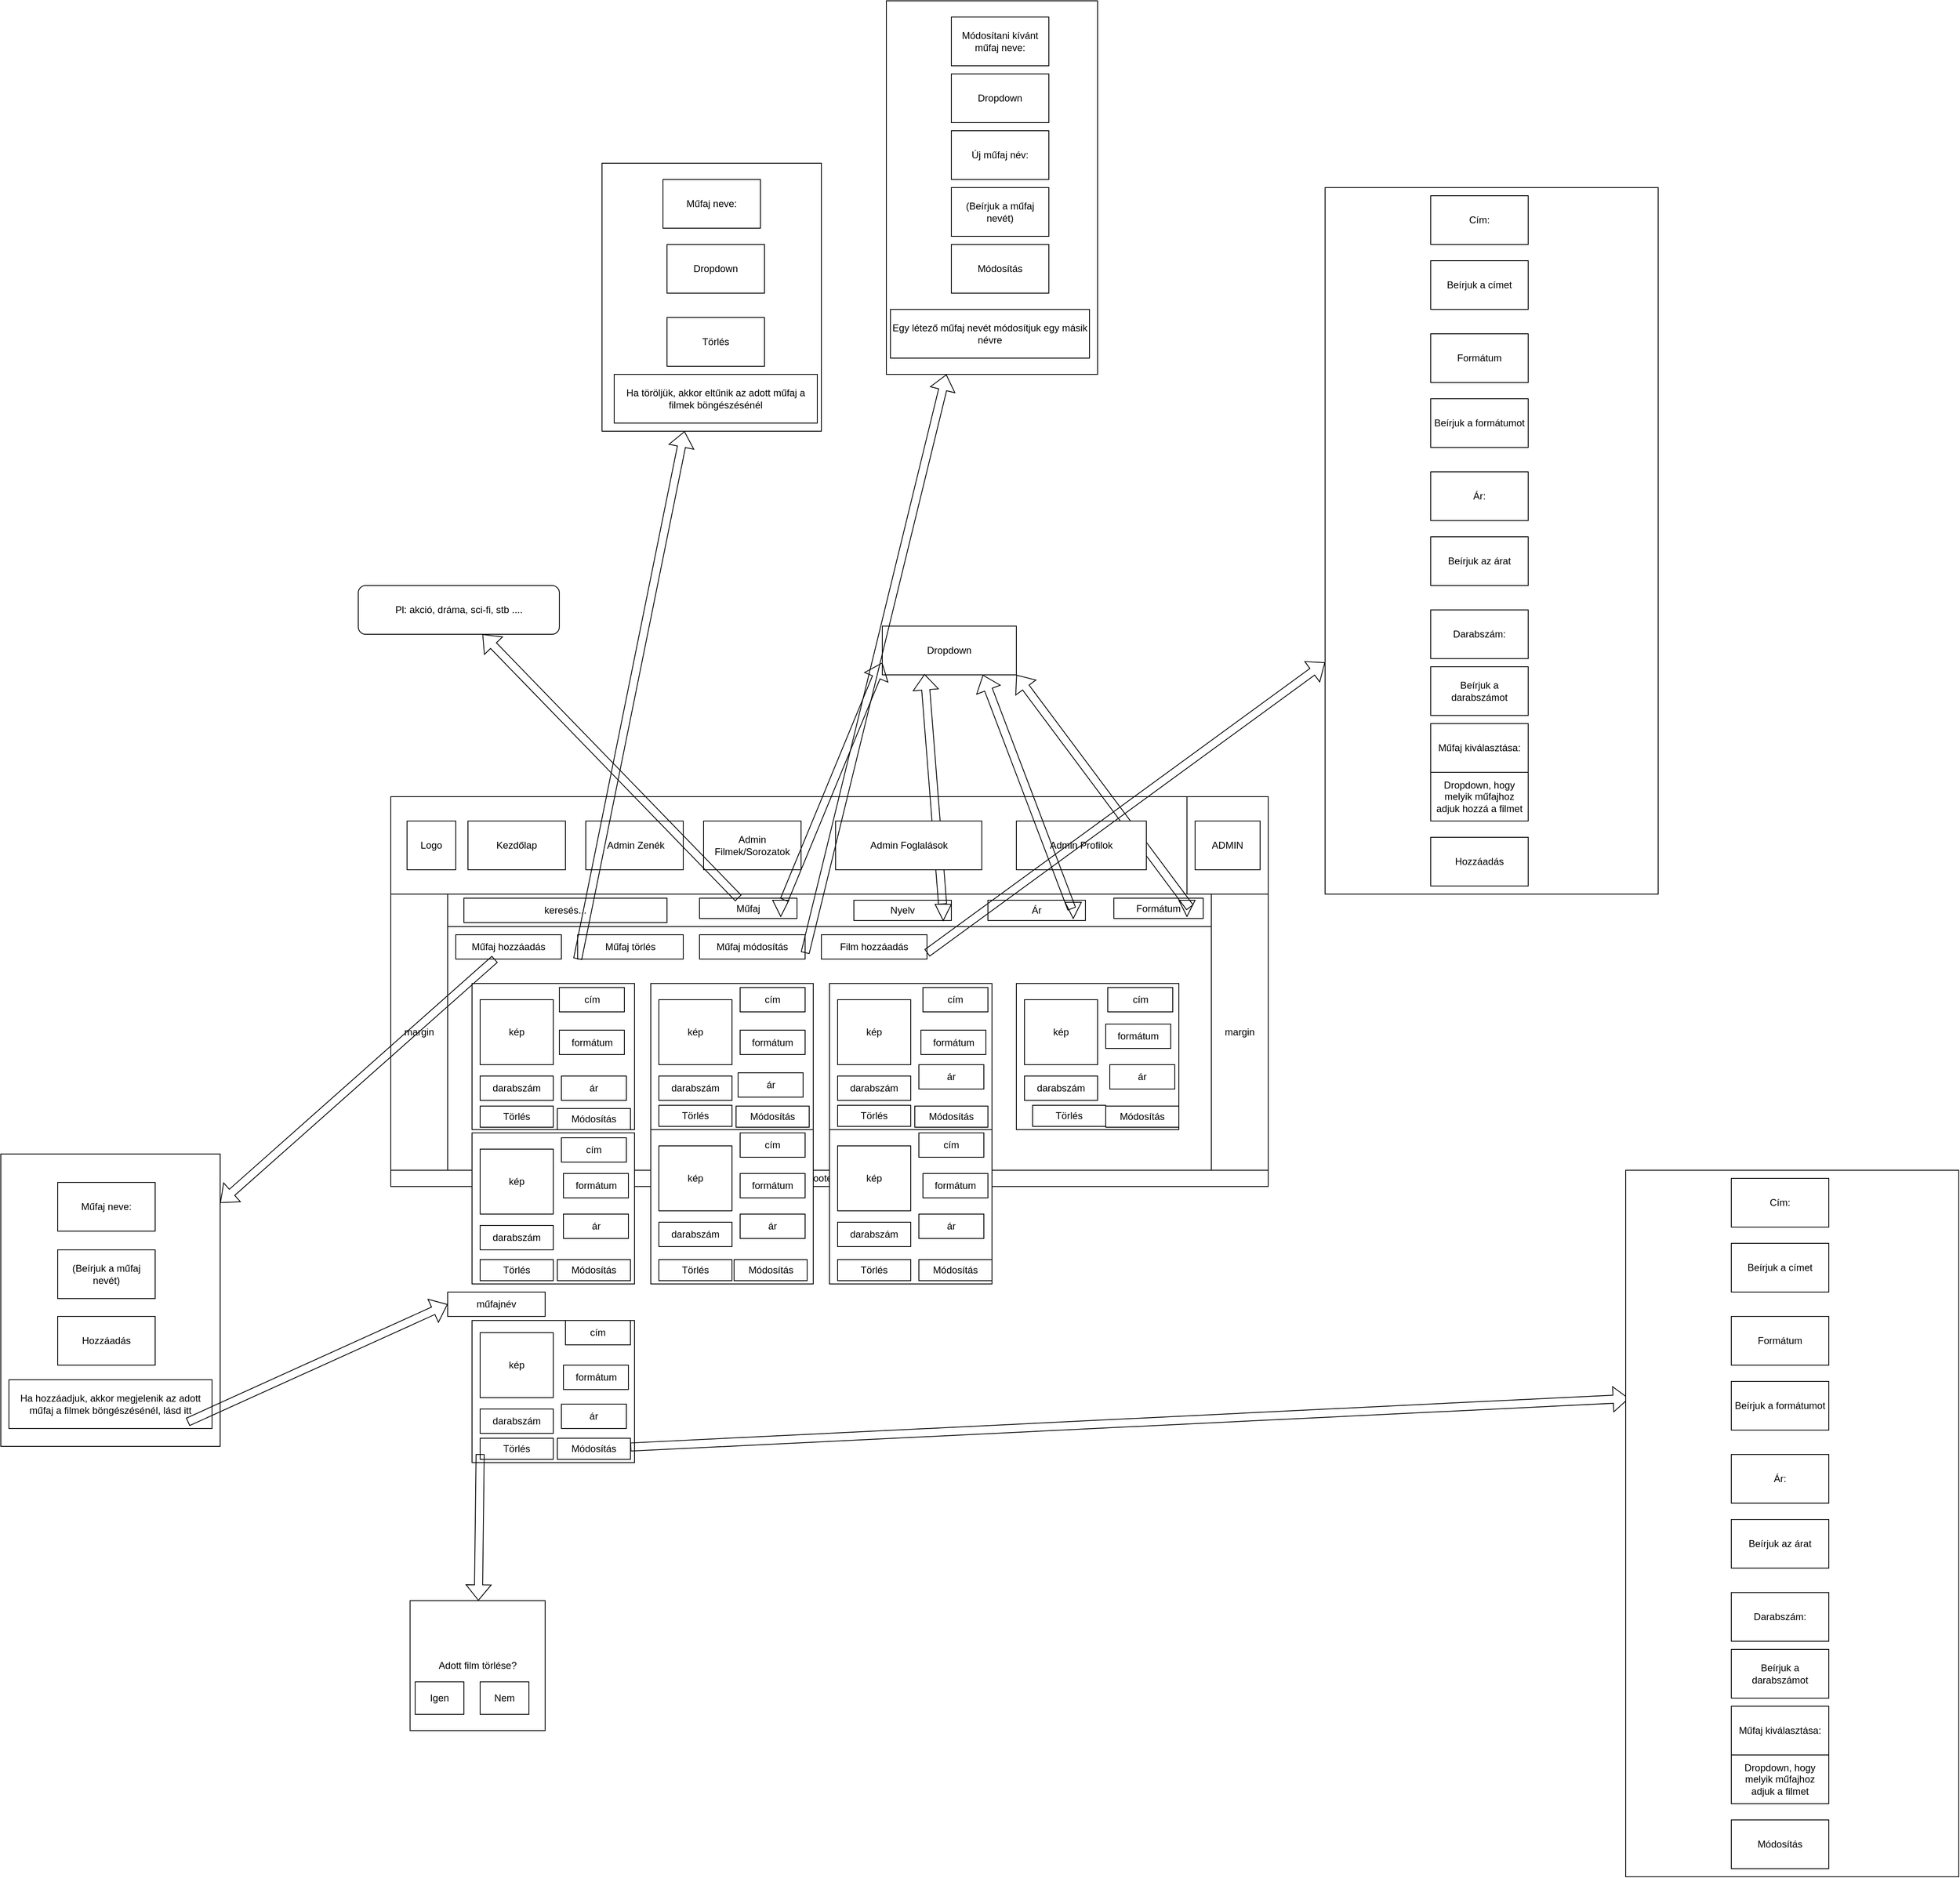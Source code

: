 <mxfile version="26.2.14">
  <diagram name="1 oldal" id="ohfmbEw8cCkdrReCNdVJ">
    <mxGraphModel dx="8784" dy="4924" grid="1" gridSize="10" guides="1" tooltips="1" connect="1" arrows="1" fold="1" page="1" pageScale="1" pageWidth="827" pageHeight="1169" math="0" shadow="0">
      <root>
        <mxCell id="0" />
        <mxCell id="1" parent="0" />
        <mxCell id="ecLFSbvW6iDAmhPW75aN-1" value="Dropdown" style="rounded=0;whiteSpace=wrap;html=1;" vertex="1" parent="1">
          <mxGeometry x="-395" y="380" width="165" height="60" as="geometry" />
        </mxCell>
        <mxCell id="ecLFSbvW6iDAmhPW75aN-2" value="" style="rounded=0;whiteSpace=wrap;html=1;" vertex="1" parent="1">
          <mxGeometry x="-1000" y="590" width="1080" height="480" as="geometry" />
        </mxCell>
        <mxCell id="ecLFSbvW6iDAmhPW75aN-3" value="" style="rounded=0;whiteSpace=wrap;html=1;" vertex="1" parent="1">
          <mxGeometry x="-1000" y="590" width="1080" height="120" as="geometry" />
        </mxCell>
        <mxCell id="ecLFSbvW6iDAmhPW75aN-4" style="edgeStyle=orthogonalEdgeStyle;rounded=0;orthogonalLoop=1;jettySize=auto;html=1;exitX=0.5;exitY=0;exitDx=0;exitDy=0;" edge="1" parent="1" source="ecLFSbvW6iDAmhPW75aN-5">
          <mxGeometry relative="1" as="geometry">
            <mxPoint x="-460" y="1050.0" as="targetPoint" />
          </mxGeometry>
        </mxCell>
        <mxCell id="ecLFSbvW6iDAmhPW75aN-5" value="" style="rounded=0;whiteSpace=wrap;html=1;" vertex="1" parent="1">
          <mxGeometry x="-1000" y="1050.0" width="1080" height="20" as="geometry" />
        </mxCell>
        <mxCell id="ecLFSbvW6iDAmhPW75aN-6" value="" style="rounded=0;whiteSpace=wrap;html=1;" vertex="1" parent="1">
          <mxGeometry x="-20" y="590" width="100" height="120" as="geometry" />
        </mxCell>
        <mxCell id="ecLFSbvW6iDAmhPW75aN-7" value="" style="rounded=0;whiteSpace=wrap;html=1;" vertex="1" parent="1">
          <mxGeometry x="-860" y="620" width="120" height="60" as="geometry" />
        </mxCell>
        <mxCell id="ecLFSbvW6iDAmhPW75aN-8" value="" style="rounded=0;whiteSpace=wrap;html=1;" vertex="1" parent="1">
          <mxGeometry x="-190" y="620" width="120" height="60" as="geometry" />
        </mxCell>
        <mxCell id="ecLFSbvW6iDAmhPW75aN-9" value="" style="rounded=0;whiteSpace=wrap;html=1;" vertex="1" parent="1">
          <mxGeometry x="-680" y="620" width="120" height="60" as="geometry" />
        </mxCell>
        <mxCell id="ecLFSbvW6iDAmhPW75aN-10" value="" style="rounded=0;whiteSpace=wrap;html=1;" vertex="1" parent="1">
          <mxGeometry x="-350" y="620" width="120" height="60" as="geometry" />
        </mxCell>
        <mxCell id="ecLFSbvW6iDAmhPW75aN-11" value="" style="rounded=0;whiteSpace=wrap;html=1;" vertex="1" parent="1">
          <mxGeometry x="-510" y="620" width="120" height="60" as="geometry" />
        </mxCell>
        <mxCell id="ecLFSbvW6iDAmhPW75aN-12" value="" style="rounded=0;whiteSpace=wrap;html=1;" vertex="1" parent="1">
          <mxGeometry y="620" width="60" height="60" as="geometry" />
        </mxCell>
        <mxCell id="ecLFSbvW6iDAmhPW75aN-13" value="" style="rounded=0;whiteSpace=wrap;html=1;" vertex="1" parent="1">
          <mxGeometry x="-930" y="710" width="940" height="340" as="geometry" />
        </mxCell>
        <mxCell id="ecLFSbvW6iDAmhPW75aN-14" value="Kezdőlap" style="text;html=1;align=center;verticalAlign=middle;whiteSpace=wrap;rounded=0;" vertex="1" parent="1">
          <mxGeometry x="-860" y="620" width="120" height="60" as="geometry" />
        </mxCell>
        <mxCell id="ecLFSbvW6iDAmhPW75aN-15" value="" style="rounded=0;whiteSpace=wrap;html=1;" vertex="1" parent="1">
          <mxGeometry x="-980" y="620" width="60" height="60" as="geometry" />
        </mxCell>
        <mxCell id="ecLFSbvW6iDAmhPW75aN-16" value="&lt;div&gt;Logo&lt;/div&gt;" style="text;html=1;align=center;verticalAlign=middle;whiteSpace=wrap;rounded=0;" vertex="1" parent="1">
          <mxGeometry x="-980" y="620" width="60" height="60" as="geometry" />
        </mxCell>
        <mxCell id="ecLFSbvW6iDAmhPW75aN-17" value="Étel &amp;amp; Ital" style="text;html=1;align=center;verticalAlign=middle;whiteSpace=wrap;rounded=0;" vertex="1" parent="1">
          <mxGeometry x="-680" y="620" width="120" height="60" as="geometry" />
        </mxCell>
        <mxCell id="ecLFSbvW6iDAmhPW75aN-18" value="Társasok" style="text;html=1;align=center;verticalAlign=middle;whiteSpace=wrap;rounded=0;" vertex="1" parent="1">
          <mxGeometry x="-510" y="620" width="120" height="60" as="geometry" />
        </mxCell>
        <mxCell id="ecLFSbvW6iDAmhPW75aN-19" value="Foglalás" style="text;html=1;align=center;verticalAlign=middle;whiteSpace=wrap;rounded=0;" vertex="1" parent="1">
          <mxGeometry x="-350" y="620" width="120" height="60" as="geometry" />
        </mxCell>
        <mxCell id="ecLFSbvW6iDAmhPW75aN-20" value="Kapcsolat" style="text;html=1;align=center;verticalAlign=middle;whiteSpace=wrap;rounded=0;" vertex="1" parent="1">
          <mxGeometry x="-190" y="620" width="120" height="60" as="geometry" />
        </mxCell>
        <mxCell id="ecLFSbvW6iDAmhPW75aN-21" value="Profilom" style="text;html=1;align=center;verticalAlign=middle;whiteSpace=wrap;rounded=0;" vertex="1" parent="1">
          <mxGeometry y="620" width="60" height="60" as="geometry" />
        </mxCell>
        <mxCell id="ecLFSbvW6iDAmhPW75aN-22" value="Footer (C)" style="text;html=1;align=center;verticalAlign=middle;whiteSpace=wrap;rounded=0;" vertex="1" parent="1">
          <mxGeometry x="-1000" y="1050.0" width="1080" height="20" as="geometry" />
        </mxCell>
        <mxCell id="ecLFSbvW6iDAmhPW75aN-23" value="margin" style="text;html=1;align=center;verticalAlign=middle;whiteSpace=wrap;rounded=0;" vertex="1" parent="1">
          <mxGeometry x="-1000" y="710" width="70" height="340" as="geometry" />
        </mxCell>
        <mxCell id="ecLFSbvW6iDAmhPW75aN-24" value="margin" style="text;html=1;align=center;verticalAlign=middle;whiteSpace=wrap;rounded=0;" vertex="1" parent="1">
          <mxGeometry x="10" y="710" width="70" height="340" as="geometry" />
        </mxCell>
        <mxCell id="ecLFSbvW6iDAmhPW75aN-25" value="" style="rounded=0;whiteSpace=wrap;html=1;" vertex="1" parent="1">
          <mxGeometry x="-730" y="710" width="530" height="340" as="geometry" />
        </mxCell>
        <mxCell id="ecLFSbvW6iDAmhPW75aN-26" value="Módosítások mentése" style="rounded=0;whiteSpace=wrap;html=1;" vertex="1" parent="1">
          <mxGeometry x="-525" y="964.0" width="120" height="40" as="geometry" />
        </mxCell>
        <mxCell id="ecLFSbvW6iDAmhPW75aN-27" value="Nyelv" style="rounded=0;whiteSpace=wrap;html=1;" vertex="1" parent="1">
          <mxGeometry x="-630" y="820.0" width="120" height="40" as="geometry" />
        </mxCell>
        <mxCell id="ecLFSbvW6iDAmhPW75aN-28" value="Beállítások" style="rounded=0;whiteSpace=wrap;html=1;" vertex="1" parent="1">
          <mxGeometry x="-660" y="740" width="400" height="40" as="geometry" />
        </mxCell>
        <mxCell id="ecLFSbvW6iDAmhPW75aN-29" value="X" style="rounded=0;whiteSpace=wrap;html=1;" vertex="1" parent="1">
          <mxGeometry x="-240" y="720" width="30" height="30" as="geometry" />
        </mxCell>
        <mxCell id="ecLFSbvW6iDAmhPW75aN-30" value="Sötét Mód" style="rounded=0;whiteSpace=wrap;html=1;" vertex="1" parent="1">
          <mxGeometry x="-420" y="820.0" width="120" height="40" as="geometry" />
        </mxCell>
        <mxCell id="ecLFSbvW6iDAmhPW75aN-31" style="edgeStyle=orthogonalEdgeStyle;rounded=0;orthogonalLoop=1;jettySize=auto;html=1;exitX=0.5;exitY=1;exitDx=0;exitDy=0;" edge="1" parent="1" source="ecLFSbvW6iDAmhPW75aN-27" target="ecLFSbvW6iDAmhPW75aN-27">
          <mxGeometry relative="1" as="geometry" />
        </mxCell>
        <mxCell id="ecLFSbvW6iDAmhPW75aN-32" value="" style="rounded=0;whiteSpace=wrap;html=1;" vertex="1" parent="1">
          <mxGeometry x="-1000" y="590" width="1080" height="480" as="geometry" />
        </mxCell>
        <mxCell id="ecLFSbvW6iDAmhPW75aN-33" value="" style="rounded=0;whiteSpace=wrap;html=1;" vertex="1" parent="1">
          <mxGeometry x="-1000" y="590" width="1080" height="120" as="geometry" />
        </mxCell>
        <mxCell id="ecLFSbvW6iDAmhPW75aN-34" style="edgeStyle=orthogonalEdgeStyle;rounded=0;orthogonalLoop=1;jettySize=auto;html=1;exitX=0.5;exitY=0;exitDx=0;exitDy=0;" edge="1" parent="1" source="ecLFSbvW6iDAmhPW75aN-35">
          <mxGeometry relative="1" as="geometry">
            <mxPoint x="-460" y="1050.0" as="targetPoint" />
          </mxGeometry>
        </mxCell>
        <mxCell id="ecLFSbvW6iDAmhPW75aN-35" value="" style="rounded=0;whiteSpace=wrap;html=1;" vertex="1" parent="1">
          <mxGeometry x="-1000" y="1050.0" width="1080" height="20" as="geometry" />
        </mxCell>
        <mxCell id="ecLFSbvW6iDAmhPW75aN-36" value="" style="rounded=0;whiteSpace=wrap;html=1;" vertex="1" parent="1">
          <mxGeometry x="-20" y="590" width="100" height="120" as="geometry" />
        </mxCell>
        <mxCell id="ecLFSbvW6iDAmhPW75aN-37" value="" style="rounded=0;whiteSpace=wrap;html=1;" vertex="1" parent="1">
          <mxGeometry x="-930" y="710" width="940" height="340" as="geometry" />
        </mxCell>
        <mxCell id="ecLFSbvW6iDAmhPW75aN-38" value="" style="rounded=0;whiteSpace=wrap;html=1;" vertex="1" parent="1">
          <mxGeometry x="-980" y="620" width="60" height="60" as="geometry" />
        </mxCell>
        <mxCell id="ecLFSbvW6iDAmhPW75aN-39" value="&lt;div&gt;Logo&lt;/div&gt;" style="text;html=1;align=center;verticalAlign=middle;whiteSpace=wrap;rounded=0;" vertex="1" parent="1">
          <mxGeometry x="-980" y="620" width="60" height="60" as="geometry" />
        </mxCell>
        <mxCell id="ecLFSbvW6iDAmhPW75aN-40" value="Footer (C)" style="text;html=1;align=center;verticalAlign=middle;whiteSpace=wrap;rounded=0;" vertex="1" parent="1">
          <mxGeometry x="-1000" y="1050.0" width="1080" height="20" as="geometry" />
        </mxCell>
        <mxCell id="ecLFSbvW6iDAmhPW75aN-41" value="margin" style="text;html=1;align=center;verticalAlign=middle;whiteSpace=wrap;rounded=0;" vertex="1" parent="1">
          <mxGeometry x="-1000" y="710" width="70" height="340" as="geometry" />
        </mxCell>
        <mxCell id="ecLFSbvW6iDAmhPW75aN-42" value="margin" style="text;html=1;align=center;verticalAlign=middle;whiteSpace=wrap;rounded=0;" vertex="1" parent="1">
          <mxGeometry x="10" y="710" width="70" height="340" as="geometry" />
        </mxCell>
        <mxCell id="ecLFSbvW6iDAmhPW75aN-43" value="" style="rounded=0;whiteSpace=wrap;html=1;" vertex="1" parent="1">
          <mxGeometry x="-930" y="710" width="940" height="40" as="geometry" />
        </mxCell>
        <mxCell id="ecLFSbvW6iDAmhPW75aN-44" value="keresés..." style="rounded=0;whiteSpace=wrap;html=1;" vertex="1" parent="1">
          <mxGeometry x="-910" y="715" width="250" height="30" as="geometry" />
        </mxCell>
        <mxCell id="ecLFSbvW6iDAmhPW75aN-46" value="" style="rounded=0;whiteSpace=wrap;html=1;" vertex="1" parent="1">
          <mxGeometry x="-900" y="820" width="200" height="180" as="geometry" />
        </mxCell>
        <mxCell id="ecLFSbvW6iDAmhPW75aN-47" value="kép" style="rounded=0;whiteSpace=wrap;html=1;" vertex="1" parent="1">
          <mxGeometry x="-890" y="840.0" width="90" height="80" as="geometry" />
        </mxCell>
        <mxCell id="ecLFSbvW6iDAmhPW75aN-48" value="cím" style="rounded=0;whiteSpace=wrap;html=1;" vertex="1" parent="1">
          <mxGeometry x="-792.5" y="825.0" width="80" height="30" as="geometry" />
        </mxCell>
        <mxCell id="ecLFSbvW6iDAmhPW75aN-49" value="ár" style="rounded=0;whiteSpace=wrap;html=1;" vertex="1" parent="1">
          <mxGeometry x="-790" y="934.0" width="80" height="30" as="geometry" />
        </mxCell>
        <mxCell id="ecLFSbvW6iDAmhPW75aN-50" value="" style="rounded=0;whiteSpace=wrap;html=1;" vertex="1" parent="1">
          <mxGeometry x="-680" y="820" width="200" height="180" as="geometry" />
        </mxCell>
        <mxCell id="ecLFSbvW6iDAmhPW75aN-51" value="kép" style="rounded=0;whiteSpace=wrap;html=1;" vertex="1" parent="1">
          <mxGeometry x="-670" y="840.0" width="90" height="80" as="geometry" />
        </mxCell>
        <mxCell id="ecLFSbvW6iDAmhPW75aN-52" value="ár" style="rounded=0;whiteSpace=wrap;html=1;" vertex="1" parent="1">
          <mxGeometry x="-572.5" y="930.0" width="80" height="30" as="geometry" />
        </mxCell>
        <mxCell id="ecLFSbvW6iDAmhPW75aN-53" value="" style="rounded=0;whiteSpace=wrap;html=1;" vertex="1" parent="1">
          <mxGeometry x="-460" y="820" width="200" height="180" as="geometry" />
        </mxCell>
        <mxCell id="ecLFSbvW6iDAmhPW75aN-54" value="kép" style="rounded=0;whiteSpace=wrap;html=1;" vertex="1" parent="1">
          <mxGeometry x="-450" y="840.0" width="90" height="80" as="geometry" />
        </mxCell>
        <mxCell id="ecLFSbvW6iDAmhPW75aN-55" value="ár" style="rounded=0;whiteSpace=wrap;html=1;" vertex="1" parent="1">
          <mxGeometry x="-350" y="920.0" width="80" height="30" as="geometry" />
        </mxCell>
        <mxCell id="ecLFSbvW6iDAmhPW75aN-56" value="" style="rounded=0;whiteSpace=wrap;html=1;" vertex="1" parent="1">
          <mxGeometry x="-230" y="820" width="200" height="180" as="geometry" />
        </mxCell>
        <mxCell id="ecLFSbvW6iDAmhPW75aN-57" value="kép" style="rounded=0;whiteSpace=wrap;html=1;" vertex="1" parent="1">
          <mxGeometry x="-220" y="840.0" width="90" height="80" as="geometry" />
        </mxCell>
        <mxCell id="ecLFSbvW6iDAmhPW75aN-58" value="ár" style="rounded=0;whiteSpace=wrap;html=1;" vertex="1" parent="1">
          <mxGeometry x="-115" y="920.0" width="80" height="30" as="geometry" />
        </mxCell>
        <mxCell id="ecLFSbvW6iDAmhPW75aN-59" value="" style="rounded=0;whiteSpace=wrap;html=1;" vertex="1" parent="1">
          <mxGeometry x="-900" y="1004" width="200" height="186" as="geometry" />
        </mxCell>
        <mxCell id="ecLFSbvW6iDAmhPW75aN-60" value="kép" style="rounded=0;whiteSpace=wrap;html=1;" vertex="1" parent="1">
          <mxGeometry x="-890" y="1024.0" width="90" height="80" as="geometry" />
        </mxCell>
        <mxCell id="ecLFSbvW6iDAmhPW75aN-61" value="ár" style="rounded=0;whiteSpace=wrap;html=1;" vertex="1" parent="1">
          <mxGeometry x="-787.5" y="1104.0" width="80" height="30" as="geometry" />
        </mxCell>
        <mxCell id="ecLFSbvW6iDAmhPW75aN-62" value="" style="rounded=0;whiteSpace=wrap;html=1;" vertex="1" parent="1">
          <mxGeometry x="-460" y="1000" width="200" height="190" as="geometry" />
        </mxCell>
        <mxCell id="ecLFSbvW6iDAmhPW75aN-63" value="kép" style="rounded=0;whiteSpace=wrap;html=1;" vertex="1" parent="1">
          <mxGeometry x="-450" y="1020.0" width="90" height="80" as="geometry" />
        </mxCell>
        <mxCell id="ecLFSbvW6iDAmhPW75aN-64" value="ár" style="rounded=0;whiteSpace=wrap;html=1;" vertex="1" parent="1">
          <mxGeometry x="-350" y="1104.0" width="80" height="30" as="geometry" />
        </mxCell>
        <mxCell id="ecLFSbvW6iDAmhPW75aN-65" value="" style="rounded=0;whiteSpace=wrap;html=1;" vertex="1" parent="1">
          <mxGeometry x="-680" y="1000" width="200" height="190" as="geometry" />
        </mxCell>
        <mxCell id="ecLFSbvW6iDAmhPW75aN-66" value="kép" style="rounded=0;whiteSpace=wrap;html=1;" vertex="1" parent="1">
          <mxGeometry x="-670" y="1020.0" width="90" height="80" as="geometry" />
        </mxCell>
        <mxCell id="ecLFSbvW6iDAmhPW75aN-67" value="ár" style="rounded=0;whiteSpace=wrap;html=1;" vertex="1" parent="1">
          <mxGeometry x="-570" y="1104.0" width="80" height="30" as="geometry" />
        </mxCell>
        <mxCell id="ecLFSbvW6iDAmhPW75aN-68" value="műfajnév" style="rounded=0;whiteSpace=wrap;html=1;" vertex="1" parent="1">
          <mxGeometry x="-930" y="1200.0" width="120" height="30" as="geometry" />
        </mxCell>
        <mxCell id="ecLFSbvW6iDAmhPW75aN-69" value="" style="rounded=0;whiteSpace=wrap;html=1;" vertex="1" parent="1">
          <mxGeometry x="-900" y="1235" width="200" height="175" as="geometry" />
        </mxCell>
        <mxCell id="ecLFSbvW6iDAmhPW75aN-70" value="kép" style="rounded=0;whiteSpace=wrap;html=1;" vertex="1" parent="1">
          <mxGeometry x="-890" y="1250.0" width="90" height="80" as="geometry" />
        </mxCell>
        <mxCell id="ecLFSbvW6iDAmhPW75aN-71" value="ár" style="rounded=0;whiteSpace=wrap;html=1;" vertex="1" parent="1">
          <mxGeometry x="-790" y="1338" width="80" height="30" as="geometry" />
        </mxCell>
        <mxCell id="ecLFSbvW6iDAmhPW75aN-74" value="Kezdőlap" style="rounded=0;whiteSpace=wrap;html=1;" vertex="1" parent="1">
          <mxGeometry x="-905" y="620" width="120" height="60" as="geometry" />
        </mxCell>
        <mxCell id="ecLFSbvW6iDAmhPW75aN-75" value="&amp;nbsp;Admin Zenék" style="rounded=0;whiteSpace=wrap;html=1;" vertex="1" parent="1">
          <mxGeometry x="-760" y="620" width="120" height="60" as="geometry" />
        </mxCell>
        <mxCell id="ecLFSbvW6iDAmhPW75aN-76" value="Admin Filmek/Sorozatok" style="rounded=0;whiteSpace=wrap;html=1;" vertex="1" parent="1">
          <mxGeometry x="-615" y="620" width="120" height="60" as="geometry" />
        </mxCell>
        <mxCell id="ecLFSbvW6iDAmhPW75aN-80" value="cím" style="rounded=0;whiteSpace=wrap;html=1;" vertex="1" parent="1">
          <mxGeometry x="-570" y="825.0" width="80" height="30" as="geometry" />
        </mxCell>
        <mxCell id="ecLFSbvW6iDAmhPW75aN-81" value="cím" style="rounded=0;whiteSpace=wrap;html=1;" vertex="1" parent="1">
          <mxGeometry x="-345" y="825.0" width="80" height="30" as="geometry" />
        </mxCell>
        <mxCell id="ecLFSbvW6iDAmhPW75aN-82" value="cím" style="rounded=0;whiteSpace=wrap;html=1;" vertex="1" parent="1">
          <mxGeometry x="-117.5" y="825.0" width="80" height="30" as="geometry" />
        </mxCell>
        <mxCell id="ecLFSbvW6iDAmhPW75aN-83" value="cím" style="rounded=0;whiteSpace=wrap;html=1;" vertex="1" parent="1">
          <mxGeometry x="-790" y="1010.0" width="80" height="30" as="geometry" />
        </mxCell>
        <mxCell id="ecLFSbvW6iDAmhPW75aN-84" value="cím" style="rounded=0;whiteSpace=wrap;html=1;" vertex="1" parent="1">
          <mxGeometry x="-570" y="1004.0" width="80" height="30" as="geometry" />
        </mxCell>
        <mxCell id="ecLFSbvW6iDAmhPW75aN-85" value="cím" style="rounded=0;whiteSpace=wrap;html=1;" vertex="1" parent="1">
          <mxGeometry x="-350" y="1004.0" width="80" height="30" as="geometry" />
        </mxCell>
        <mxCell id="ecLFSbvW6iDAmhPW75aN-86" value="cím" style="rounded=0;whiteSpace=wrap;html=1;" vertex="1" parent="1">
          <mxGeometry x="-785" y="1235.0" width="80" height="30" as="geometry" />
        </mxCell>
        <mxCell id="ecLFSbvW6iDAmhPW75aN-96" value="Nyelv" style="rounded=0;whiteSpace=wrap;html=1;" vertex="1" parent="1">
          <mxGeometry x="-430" y="717.5" width="120" height="25" as="geometry" />
        </mxCell>
        <mxCell id="ecLFSbvW6iDAmhPW75aN-97" value="Műfaj" style="rounded=0;whiteSpace=wrap;html=1;" vertex="1" parent="1">
          <mxGeometry x="-620" y="715" width="120" height="25" as="geometry" />
        </mxCell>
        <mxCell id="ecLFSbvW6iDAmhPW75aN-98" value="Formátum" style="rounded=0;whiteSpace=wrap;html=1;" vertex="1" parent="1">
          <mxGeometry x="-110" y="715" width="110" height="25" as="geometry" />
        </mxCell>
        <mxCell id="ecLFSbvW6iDAmhPW75aN-99" value="Ár" style="rounded=0;whiteSpace=wrap;html=1;" vertex="1" parent="1">
          <mxGeometry x="-265" y="717.5" width="120" height="25" as="geometry" />
        </mxCell>
        <mxCell id="ecLFSbvW6iDAmhPW75aN-100" value="darabszám" style="rounded=0;whiteSpace=wrap;html=1;" vertex="1" parent="1">
          <mxGeometry x="-890" y="934" width="90" height="30" as="geometry" />
        </mxCell>
        <mxCell id="ecLFSbvW6iDAmhPW75aN-101" value="darabszám" style="rounded=0;whiteSpace=wrap;html=1;" vertex="1" parent="1">
          <mxGeometry x="-670" y="934" width="90" height="30" as="geometry" />
        </mxCell>
        <mxCell id="ecLFSbvW6iDAmhPW75aN-102" value="darabszám" style="rounded=0;whiteSpace=wrap;html=1;" vertex="1" parent="1">
          <mxGeometry x="-450" y="934" width="90" height="30" as="geometry" />
        </mxCell>
        <mxCell id="ecLFSbvW6iDAmhPW75aN-103" value="darabszám" style="rounded=0;whiteSpace=wrap;html=1;" vertex="1" parent="1">
          <mxGeometry x="-220" y="934" width="90" height="30" as="geometry" />
        </mxCell>
        <mxCell id="ecLFSbvW6iDAmhPW75aN-104" value="darabszám" style="rounded=0;whiteSpace=wrap;html=1;" vertex="1" parent="1">
          <mxGeometry x="-890" y="1118" width="90" height="30" as="geometry" />
        </mxCell>
        <mxCell id="ecLFSbvW6iDAmhPW75aN-105" value="darabszám" style="rounded=0;whiteSpace=wrap;html=1;" vertex="1" parent="1">
          <mxGeometry x="-670" y="1114" width="90" height="30" as="geometry" />
        </mxCell>
        <mxCell id="ecLFSbvW6iDAmhPW75aN-106" value="darabszám" style="rounded=0;whiteSpace=wrap;html=1;" vertex="1" parent="1">
          <mxGeometry x="-450" y="1114" width="90" height="30" as="geometry" />
        </mxCell>
        <mxCell id="ecLFSbvW6iDAmhPW75aN-107" value="darabszám" style="rounded=0;whiteSpace=wrap;html=1;" vertex="1" parent="1">
          <mxGeometry x="-890" y="1344" width="90" height="30" as="geometry" />
        </mxCell>
        <mxCell id="ecLFSbvW6iDAmhPW75aN-108" value="formátum" style="rounded=0;whiteSpace=wrap;html=1;" vertex="1" parent="1">
          <mxGeometry x="-792.5" y="877.5" width="80" height="30" as="geometry" />
        </mxCell>
        <mxCell id="ecLFSbvW6iDAmhPW75aN-109" value="formátum" style="rounded=0;whiteSpace=wrap;html=1;" vertex="1" parent="1">
          <mxGeometry x="-570" y="877.5" width="80" height="30" as="geometry" />
        </mxCell>
        <mxCell id="ecLFSbvW6iDAmhPW75aN-110" value="formátum" style="rounded=0;whiteSpace=wrap;html=1;" vertex="1" parent="1">
          <mxGeometry x="-347.5" y="877.5" width="80" height="30" as="geometry" />
        </mxCell>
        <mxCell id="ecLFSbvW6iDAmhPW75aN-111" value="formátum" style="rounded=0;whiteSpace=wrap;html=1;" vertex="1" parent="1">
          <mxGeometry x="-120" y="870" width="80" height="30" as="geometry" />
        </mxCell>
        <mxCell id="ecLFSbvW6iDAmhPW75aN-112" value="formátum" style="rounded=0;whiteSpace=wrap;html=1;" vertex="1" parent="1">
          <mxGeometry x="-787.5" y="1054" width="80" height="30" as="geometry" />
        </mxCell>
        <mxCell id="ecLFSbvW6iDAmhPW75aN-113" value="formátum" style="rounded=0;whiteSpace=wrap;html=1;" vertex="1" parent="1">
          <mxGeometry x="-570" y="1054" width="80" height="30" as="geometry" />
        </mxCell>
        <mxCell id="ecLFSbvW6iDAmhPW75aN-114" value="formátum" style="rounded=0;whiteSpace=wrap;html=1;" vertex="1" parent="1">
          <mxGeometry x="-345" y="1054" width="80" height="30" as="geometry" />
        </mxCell>
        <mxCell id="ecLFSbvW6iDAmhPW75aN-115" value="formátum" style="rounded=0;whiteSpace=wrap;html=1;" vertex="1" parent="1">
          <mxGeometry x="-787.5" y="1290" width="80" height="30" as="geometry" />
        </mxCell>
        <mxCell id="ecLFSbvW6iDAmhPW75aN-116" value="" style="html=1;shadow=0;dashed=0;align=center;verticalAlign=middle;shape=mxgraph.arrows2.arrow;dy=0.6;dx=40;direction=south;notch=0;" vertex="1" parent="1">
          <mxGeometry x="-330" y="722.5" width="20" height="20" as="geometry" />
        </mxCell>
        <mxCell id="ecLFSbvW6iDAmhPW75aN-117" value="" style="shape=flexArrow;endArrow=classic;html=1;rounded=0;entryX=0.315;entryY=0.983;entryDx=0;entryDy=0;entryPerimeter=0;" edge="1" parent="1" source="ecLFSbvW6iDAmhPW75aN-116" target="ecLFSbvW6iDAmhPW75aN-1">
          <mxGeometry width="50" height="50" relative="1" as="geometry">
            <mxPoint x="-1744.5" y="889" as="sourcePoint" />
            <mxPoint x="-910" y="490" as="targetPoint" />
          </mxGeometry>
        </mxCell>
        <mxCell id="ecLFSbvW6iDAmhPW75aN-118" value="" style="html=1;shadow=0;dashed=0;align=center;verticalAlign=middle;shape=mxgraph.arrows2.arrow;dy=0.6;dx=40;direction=south;notch=0;" vertex="1" parent="1">
          <mxGeometry x="-530" y="717.5" width="20" height="20" as="geometry" />
        </mxCell>
        <mxCell id="ecLFSbvW6iDAmhPW75aN-119" value="" style="html=1;shadow=0;dashed=0;align=center;verticalAlign=middle;shape=mxgraph.arrows2.arrow;dy=0.6;dx=40;direction=south;notch=0;" vertex="1" parent="1">
          <mxGeometry x="-170" y="720" width="20" height="20" as="geometry" />
        </mxCell>
        <mxCell id="ecLFSbvW6iDAmhPW75aN-120" value="" style="html=1;shadow=0;dashed=0;align=center;verticalAlign=middle;shape=mxgraph.arrows2.arrow;dy=0.6;dx=40;direction=south;notch=0;" vertex="1" parent="1">
          <mxGeometry x="-30" y="717.5" width="20" height="20" as="geometry" />
        </mxCell>
        <mxCell id="ecLFSbvW6iDAmhPW75aN-121" value="" style="shape=flexArrow;endArrow=classic;html=1;rounded=0;entryX=0;entryY=0.75;entryDx=0;entryDy=0;" edge="1" parent="1" source="ecLFSbvW6iDAmhPW75aN-118" target="ecLFSbvW6iDAmhPW75aN-1">
          <mxGeometry width="50" height="50" relative="1" as="geometry">
            <mxPoint x="-519" y="728" as="sourcePoint" />
            <mxPoint x="-362" y="452" as="targetPoint" />
          </mxGeometry>
        </mxCell>
        <mxCell id="ecLFSbvW6iDAmhPW75aN-123" value="" style="shape=flexArrow;endArrow=classic;html=1;rounded=0;entryX=1;entryY=1;entryDx=0;entryDy=0;exitX=0.453;exitY=0.311;exitDx=0;exitDy=0;exitPerimeter=0;" edge="1" parent="1" source="ecLFSbvW6iDAmhPW75aN-120" target="ecLFSbvW6iDAmhPW75aN-1">
          <mxGeometry width="50" height="50" relative="1" as="geometry">
            <mxPoint x="-489" y="758" as="sourcePoint" />
            <mxPoint x="-332" y="482" as="targetPoint" />
          </mxGeometry>
        </mxCell>
        <mxCell id="ecLFSbvW6iDAmhPW75aN-132" value="" style="shape=flexArrow;endArrow=classic;html=1;rounded=0;" edge="1" parent="1" source="ecLFSbvW6iDAmhPW75aN-97" target="ecLFSbvW6iDAmhPW75aN-133">
          <mxGeometry width="50" height="50" relative="1" as="geometry">
            <mxPoint x="-520" y="800" as="sourcePoint" />
            <mxPoint x="-780" y="380" as="targetPoint" />
          </mxGeometry>
        </mxCell>
        <mxCell id="ecLFSbvW6iDAmhPW75aN-133" value="Pl: akció, dráma, sci-fi, stb ...." style="rounded=1;whiteSpace=wrap;html=1;" vertex="1" parent="1">
          <mxGeometry x="-1040" y="330" width="247.5" height="60" as="geometry" />
        </mxCell>
        <mxCell id="ecLFSbvW6iDAmhPW75aN-134" value="ADMIN" style="rounded=0;whiteSpace=wrap;html=1;" vertex="1" parent="1">
          <mxGeometry x="-10" y="620" width="80" height="60" as="geometry" />
        </mxCell>
        <mxCell id="ecLFSbvW6iDAmhPW75aN-135" value="Műfaj hozzáadás" style="rounded=0;whiteSpace=wrap;html=1;" vertex="1" parent="1">
          <mxGeometry x="-920" y="760" width="130" height="30" as="geometry" />
        </mxCell>
        <mxCell id="ecLFSbvW6iDAmhPW75aN-136" value="Műfaj törlés" style="rounded=0;whiteSpace=wrap;html=1;" vertex="1" parent="1">
          <mxGeometry x="-770" y="760" width="130" height="30" as="geometry" />
        </mxCell>
        <mxCell id="ecLFSbvW6iDAmhPW75aN-137" value="Műfaj módosítás" style="rounded=0;whiteSpace=wrap;html=1;" vertex="1" parent="1">
          <mxGeometry x="-620" y="760" width="130" height="30" as="geometry" />
        </mxCell>
        <mxCell id="ecLFSbvW6iDAmhPW75aN-138" value="Film hozzáadás" style="rounded=0;whiteSpace=wrap;html=1;" vertex="1" parent="1">
          <mxGeometry x="-470" y="760" width="130" height="30" as="geometry" />
        </mxCell>
        <mxCell id="ecLFSbvW6iDAmhPW75aN-139" value="Módosítás" style="rounded=0;whiteSpace=wrap;html=1;" vertex="1" parent="1">
          <mxGeometry x="-795" y="974" width="90" height="26" as="geometry" />
        </mxCell>
        <mxCell id="ecLFSbvW6iDAmhPW75aN-140" value="Törlés" style="rounded=0;whiteSpace=wrap;html=1;" vertex="1" parent="1">
          <mxGeometry x="-890" y="971" width="90" height="26" as="geometry" />
        </mxCell>
        <mxCell id="ecLFSbvW6iDAmhPW75aN-141" value="Módosítás" style="rounded=0;whiteSpace=wrap;html=1;" vertex="1" parent="1">
          <mxGeometry x="-795" y="1380" width="90" height="26" as="geometry" />
        </mxCell>
        <mxCell id="ecLFSbvW6iDAmhPW75aN-142" value="Törlés" style="rounded=0;whiteSpace=wrap;html=1;" vertex="1" parent="1">
          <mxGeometry x="-450" y="1160" width="90" height="26" as="geometry" />
        </mxCell>
        <mxCell id="ecLFSbvW6iDAmhPW75aN-143" value="Módosítás" style="rounded=0;whiteSpace=wrap;html=1;" vertex="1" parent="1">
          <mxGeometry x="-577.5" y="1160" width="90" height="26" as="geometry" />
        </mxCell>
        <mxCell id="ecLFSbvW6iDAmhPW75aN-144" value="Törlés" style="rounded=0;whiteSpace=wrap;html=1;" vertex="1" parent="1">
          <mxGeometry x="-670" y="1160" width="90" height="26" as="geometry" />
        </mxCell>
        <mxCell id="ecLFSbvW6iDAmhPW75aN-145" value="Módosítás" style="rounded=0;whiteSpace=wrap;html=1;" vertex="1" parent="1">
          <mxGeometry x="-795" y="1160" width="90" height="26" as="geometry" />
        </mxCell>
        <mxCell id="ecLFSbvW6iDAmhPW75aN-146" value="Törlés" style="rounded=0;whiteSpace=wrap;html=1;" vertex="1" parent="1">
          <mxGeometry x="-890" y="1160" width="90" height="26" as="geometry" />
        </mxCell>
        <mxCell id="ecLFSbvW6iDAmhPW75aN-147" value="Módosítás" style="rounded=0;whiteSpace=wrap;html=1;" vertex="1" parent="1">
          <mxGeometry x="-120" y="971" width="90" height="26" as="geometry" />
        </mxCell>
        <mxCell id="ecLFSbvW6iDAmhPW75aN-148" value="Törlés" style="rounded=0;whiteSpace=wrap;html=1;" vertex="1" parent="1">
          <mxGeometry x="-210" y="970" width="90" height="26" as="geometry" />
        </mxCell>
        <mxCell id="ecLFSbvW6iDAmhPW75aN-149" value="Módosítás" style="rounded=0;whiteSpace=wrap;html=1;" vertex="1" parent="1">
          <mxGeometry x="-355" y="971" width="90" height="26" as="geometry" />
        </mxCell>
        <mxCell id="ecLFSbvW6iDAmhPW75aN-150" value="Törlés" style="rounded=0;whiteSpace=wrap;html=1;" vertex="1" parent="1">
          <mxGeometry x="-450" y="970" width="90" height="26" as="geometry" />
        </mxCell>
        <mxCell id="ecLFSbvW6iDAmhPW75aN-151" value="Módosítás" style="rounded=0;whiteSpace=wrap;html=1;" vertex="1" parent="1">
          <mxGeometry x="-575" y="971" width="90" height="26" as="geometry" />
        </mxCell>
        <mxCell id="ecLFSbvW6iDAmhPW75aN-152" value="Törlés" style="rounded=0;whiteSpace=wrap;html=1;" vertex="1" parent="1">
          <mxGeometry x="-670" y="970" width="90" height="26" as="geometry" />
        </mxCell>
        <mxCell id="ecLFSbvW6iDAmhPW75aN-156" value="Törlés" style="rounded=0;whiteSpace=wrap;html=1;" vertex="1" parent="1">
          <mxGeometry x="-890" y="1380" width="90" height="26" as="geometry" />
        </mxCell>
        <mxCell id="ecLFSbvW6iDAmhPW75aN-157" value="Módosítás" style="rounded=0;whiteSpace=wrap;html=1;" vertex="1" parent="1">
          <mxGeometry x="-350" y="1160" width="90" height="26" as="geometry" />
        </mxCell>
        <mxCell id="ecLFSbvW6iDAmhPW75aN-158" value="Admin Foglalások" style="rounded=0;whiteSpace=wrap;html=1;" vertex="1" parent="1">
          <mxGeometry x="-452.5" y="620" width="180" height="60" as="geometry" />
        </mxCell>
        <mxCell id="ecLFSbvW6iDAmhPW75aN-159" value="Admin Profilok" style="rounded=0;whiteSpace=wrap;html=1;" vertex="1" parent="1">
          <mxGeometry x="-230" y="620" width="160" height="60" as="geometry" />
        </mxCell>
        <mxCell id="ecLFSbvW6iDAmhPW75aN-122" value="" style="shape=flexArrow;endArrow=classic;html=1;rounded=0;entryX=0.75;entryY=1;entryDx=0;entryDy=0;exitX=0.415;exitY=0.588;exitDx=0;exitDy=0;exitPerimeter=0;" edge="1" parent="1" source="ecLFSbvW6iDAmhPW75aN-119" target="ecLFSbvW6iDAmhPW75aN-1">
          <mxGeometry width="50" height="50" relative="1" as="geometry">
            <mxPoint x="-499" y="748" as="sourcePoint" />
            <mxPoint x="-342" y="472" as="targetPoint" />
          </mxGeometry>
        </mxCell>
        <mxCell id="ecLFSbvW6iDAmhPW75aN-160" value="" style="shape=flexArrow;endArrow=classic;html=1;rounded=0;" edge="1" parent="1" source="ecLFSbvW6iDAmhPW75aN-135" target="ecLFSbvW6iDAmhPW75aN-161">
          <mxGeometry width="50" height="50" relative="1" as="geometry">
            <mxPoint x="-680" y="1040" as="sourcePoint" />
            <mxPoint x="-1420" y="1060" as="targetPoint" />
          </mxGeometry>
        </mxCell>
        <mxCell id="ecLFSbvW6iDAmhPW75aN-161" value="" style="rounded=0;whiteSpace=wrap;html=1;" vertex="1" parent="1">
          <mxGeometry x="-1480" y="1030" width="270" height="360" as="geometry" />
        </mxCell>
        <mxCell id="ecLFSbvW6iDAmhPW75aN-162" value="Műfaj neve:" style="rounded=0;whiteSpace=wrap;html=1;" vertex="1" parent="1">
          <mxGeometry x="-1410" y="1065" width="120" height="60" as="geometry" />
        </mxCell>
        <mxCell id="ecLFSbvW6iDAmhPW75aN-163" value="(Beírjuk a műfaj nevét)" style="rounded=0;whiteSpace=wrap;html=1;" vertex="1" parent="1">
          <mxGeometry x="-1410" y="1148" width="120" height="60" as="geometry" />
        </mxCell>
        <mxCell id="ecLFSbvW6iDAmhPW75aN-164" value="Hozzáadás" style="rounded=0;whiteSpace=wrap;html=1;" vertex="1" parent="1">
          <mxGeometry x="-1410" y="1230" width="120" height="60" as="geometry" />
        </mxCell>
        <mxCell id="ecLFSbvW6iDAmhPW75aN-166" value="Ha hozzáadjuk, akkor megjelenik az adott műfaj a filmek böngészésénél, lásd itt" style="rounded=0;whiteSpace=wrap;html=1;" vertex="1" parent="1">
          <mxGeometry x="-1470" y="1308" width="250" height="60" as="geometry" />
        </mxCell>
        <mxCell id="ecLFSbvW6iDAmhPW75aN-167" value="" style="shape=flexArrow;endArrow=classic;html=1;rounded=0;entryX=0;entryY=0.5;entryDx=0;entryDy=0;exitX=0.88;exitY=0.867;exitDx=0;exitDy=0;exitPerimeter=0;" edge="1" parent="1" source="ecLFSbvW6iDAmhPW75aN-166" target="ecLFSbvW6iDAmhPW75aN-68">
          <mxGeometry width="50" height="50" relative="1" as="geometry">
            <mxPoint x="-1200" y="1130" as="sourcePoint" />
            <mxPoint x="-1150" y="1080" as="targetPoint" />
          </mxGeometry>
        </mxCell>
        <mxCell id="ecLFSbvW6iDAmhPW75aN-168" value="" style="shape=flexArrow;endArrow=classic;html=1;rounded=0;exitX=0;exitY=1;exitDx=0;exitDy=0;" edge="1" parent="1" source="ecLFSbvW6iDAmhPW75aN-136" target="ecLFSbvW6iDAmhPW75aN-171">
          <mxGeometry width="50" height="50" relative="1" as="geometry">
            <mxPoint x="-930" y="1140" as="sourcePoint" />
            <mxPoint x="-620" y="160" as="targetPoint" />
          </mxGeometry>
        </mxCell>
        <mxCell id="ecLFSbvW6iDAmhPW75aN-171" value="" style="rounded=0;whiteSpace=wrap;html=1;" vertex="1" parent="1">
          <mxGeometry x="-740" y="-190" width="270" height="330" as="geometry" />
        </mxCell>
        <mxCell id="ecLFSbvW6iDAmhPW75aN-172" value="Műfaj neve:" style="rounded=0;whiteSpace=wrap;html=1;" vertex="1" parent="1">
          <mxGeometry x="-665" y="-170" width="120" height="60" as="geometry" />
        </mxCell>
        <mxCell id="ecLFSbvW6iDAmhPW75aN-173" value="Dropdown" style="rounded=0;whiteSpace=wrap;html=1;" vertex="1" parent="1">
          <mxGeometry x="-660" y="-90" width="120" height="60" as="geometry" />
        </mxCell>
        <mxCell id="ecLFSbvW6iDAmhPW75aN-174" value="Törlés" style="rounded=0;whiteSpace=wrap;html=1;" vertex="1" parent="1">
          <mxGeometry x="-660" width="120" height="60" as="geometry" />
        </mxCell>
        <mxCell id="ecLFSbvW6iDAmhPW75aN-175" value="Ha töröljük, akkor eltűnik az adott műfaj a filmek böngészésénél" style="rounded=0;whiteSpace=wrap;html=1;" vertex="1" parent="1">
          <mxGeometry x="-725" y="70" width="250" height="60" as="geometry" />
        </mxCell>
        <mxCell id="ecLFSbvW6iDAmhPW75aN-176" value="" style="shape=flexArrow;endArrow=classic;html=1;rounded=0;exitX=1;exitY=0.75;exitDx=0;exitDy=0;" edge="1" parent="1" source="ecLFSbvW6iDAmhPW75aN-137" target="ecLFSbvW6iDAmhPW75aN-177">
          <mxGeometry width="50" height="50" relative="1" as="geometry">
            <mxPoint x="-480" y="370" as="sourcePoint" />
            <mxPoint x="-330" y="-40" as="targetPoint" />
          </mxGeometry>
        </mxCell>
        <mxCell id="ecLFSbvW6iDAmhPW75aN-177" value="" style="rounded=0;whiteSpace=wrap;html=1;" vertex="1" parent="1">
          <mxGeometry x="-390" y="-390" width="260" height="460" as="geometry" />
        </mxCell>
        <mxCell id="ecLFSbvW6iDAmhPW75aN-178" value="Módosítani kívánt műfaj neve:" style="rounded=0;whiteSpace=wrap;html=1;" vertex="1" parent="1">
          <mxGeometry x="-310" y="-370" width="120" height="60" as="geometry" />
        </mxCell>
        <mxCell id="ecLFSbvW6iDAmhPW75aN-179" value="Dropdown" style="rounded=0;whiteSpace=wrap;html=1;" vertex="1" parent="1">
          <mxGeometry x="-310" y="-300" width="120" height="60" as="geometry" />
        </mxCell>
        <mxCell id="ecLFSbvW6iDAmhPW75aN-180" value="Új műfaj név:" style="rounded=0;whiteSpace=wrap;html=1;" vertex="1" parent="1">
          <mxGeometry x="-310" y="-230" width="120" height="60" as="geometry" />
        </mxCell>
        <mxCell id="ecLFSbvW6iDAmhPW75aN-181" value="(Beírjuk a műfaj nevét)" style="rounded=0;whiteSpace=wrap;html=1;" vertex="1" parent="1">
          <mxGeometry x="-310" y="-160" width="120" height="60" as="geometry" />
        </mxCell>
        <mxCell id="ecLFSbvW6iDAmhPW75aN-183" value="Módosítás" style="rounded=0;whiteSpace=wrap;html=1;" vertex="1" parent="1">
          <mxGeometry x="-310" y="-90" width="120" height="60" as="geometry" />
        </mxCell>
        <mxCell id="ecLFSbvW6iDAmhPW75aN-184" value="Egy létező műfaj nevét módosítjuk egy másik névre" style="rounded=0;whiteSpace=wrap;html=1;" vertex="1" parent="1">
          <mxGeometry x="-385" y="-10" width="245" height="60" as="geometry" />
        </mxCell>
        <mxCell id="ecLFSbvW6iDAmhPW75aN-185" value="" style="shape=flexArrow;endArrow=classic;html=1;rounded=0;exitX=1;exitY=0.75;exitDx=0;exitDy=0;" edge="1" parent="1" source="ecLFSbvW6iDAmhPW75aN-138" target="ecLFSbvW6iDAmhPW75aN-186">
          <mxGeometry width="50" height="50" relative="1" as="geometry">
            <mxPoint x="-500" y="640" as="sourcePoint" />
            <mxPoint x="240" y="260" as="targetPoint" />
          </mxGeometry>
        </mxCell>
        <mxCell id="ecLFSbvW6iDAmhPW75aN-202" value="" style="shape=flexArrow;endArrow=classic;html=1;rounded=0;exitX=0;exitY=0.75;exitDx=0;exitDy=0;" edge="1" parent="1" source="ecLFSbvW6iDAmhPW75aN-156" target="ecLFSbvW6iDAmhPW75aN-203">
          <mxGeometry width="50" height="50" relative="1" as="geometry">
            <mxPoint x="-730" y="1330" as="sourcePoint" />
            <mxPoint x="-920" y="1540" as="targetPoint" />
          </mxGeometry>
        </mxCell>
        <mxCell id="ecLFSbvW6iDAmhPW75aN-203" value="Adott film törlése?" style="rounded=0;whiteSpace=wrap;html=1;" vertex="1" parent="1">
          <mxGeometry x="-976.25" y="1580" width="166.25" height="160" as="geometry" />
        </mxCell>
        <mxCell id="ecLFSbvW6iDAmhPW75aN-204" value="Igen" style="rounded=0;whiteSpace=wrap;html=1;" vertex="1" parent="1">
          <mxGeometry x="-970" y="1680" width="60" height="40" as="geometry" />
        </mxCell>
        <mxCell id="ecLFSbvW6iDAmhPW75aN-205" value="Nem" style="rounded=0;whiteSpace=wrap;html=1;" vertex="1" parent="1">
          <mxGeometry x="-890" y="1680" width="60" height="40" as="geometry" />
        </mxCell>
        <mxCell id="ecLFSbvW6iDAmhPW75aN-206" value="" style="shape=flexArrow;endArrow=classic;html=1;rounded=0;entryX=0.01;entryY=0.323;entryDx=0;entryDy=0;entryPerimeter=0;" edge="1" parent="1" source="ecLFSbvW6iDAmhPW75aN-141" target="ecLFSbvW6iDAmhPW75aN-242">
          <mxGeometry width="50" height="50" relative="1" as="geometry">
            <mxPoint x="-760" y="1480" as="sourcePoint" />
            <mxPoint x="510" y="1329.64" as="targetPoint" />
          </mxGeometry>
        </mxCell>
        <mxCell id="ecLFSbvW6iDAmhPW75aN-208" value="" style="group" vertex="1" connectable="0" parent="1">
          <mxGeometry x="150" y="-160" width="410" height="870" as="geometry" />
        </mxCell>
        <mxCell id="ecLFSbvW6iDAmhPW75aN-186" value="" style="rounded=0;whiteSpace=wrap;html=1;" vertex="1" parent="ecLFSbvW6iDAmhPW75aN-208">
          <mxGeometry width="410" height="870" as="geometry" />
        </mxCell>
        <mxCell id="ecLFSbvW6iDAmhPW75aN-188" value="Cím:" style="rounded=0;whiteSpace=wrap;html=1;" vertex="1" parent="ecLFSbvW6iDAmhPW75aN-208">
          <mxGeometry x="130" y="10" width="120" height="60" as="geometry" />
        </mxCell>
        <mxCell id="ecLFSbvW6iDAmhPW75aN-189" value="Beírjuk a címet" style="rounded=0;whiteSpace=wrap;html=1;" vertex="1" parent="ecLFSbvW6iDAmhPW75aN-208">
          <mxGeometry x="130" y="90" width="120" height="60" as="geometry" />
        </mxCell>
        <mxCell id="ecLFSbvW6iDAmhPW75aN-193" value="Formátum" style="rounded=0;whiteSpace=wrap;html=1;" vertex="1" parent="ecLFSbvW6iDAmhPW75aN-208">
          <mxGeometry x="130" y="180" width="120" height="60" as="geometry" />
        </mxCell>
        <mxCell id="ecLFSbvW6iDAmhPW75aN-194" value="Beírjuk a formátumot" style="rounded=0;whiteSpace=wrap;html=1;" vertex="1" parent="ecLFSbvW6iDAmhPW75aN-208">
          <mxGeometry x="130" y="260" width="120" height="60" as="geometry" />
        </mxCell>
        <mxCell id="ecLFSbvW6iDAmhPW75aN-195" value="Ár:" style="rounded=0;whiteSpace=wrap;html=1;" vertex="1" parent="ecLFSbvW6iDAmhPW75aN-208">
          <mxGeometry x="130" y="350" width="120" height="60" as="geometry" />
        </mxCell>
        <mxCell id="ecLFSbvW6iDAmhPW75aN-196" value="Beírjuk az árat" style="rounded=0;whiteSpace=wrap;html=1;" vertex="1" parent="ecLFSbvW6iDAmhPW75aN-208">
          <mxGeometry x="130" y="430" width="120" height="60" as="geometry" />
        </mxCell>
        <mxCell id="ecLFSbvW6iDAmhPW75aN-197" value="Darabszám:" style="rounded=0;whiteSpace=wrap;html=1;" vertex="1" parent="ecLFSbvW6iDAmhPW75aN-208">
          <mxGeometry x="130" y="520" width="120" height="60" as="geometry" />
        </mxCell>
        <mxCell id="ecLFSbvW6iDAmhPW75aN-198" value="Beírjuk a darabszámot" style="rounded=0;whiteSpace=wrap;html=1;" vertex="1" parent="ecLFSbvW6iDAmhPW75aN-208">
          <mxGeometry x="130" y="590" width="120" height="60" as="geometry" />
        </mxCell>
        <mxCell id="ecLFSbvW6iDAmhPW75aN-199" value="Műfaj kiválasztása:" style="rounded=0;whiteSpace=wrap;html=1;" vertex="1" parent="ecLFSbvW6iDAmhPW75aN-208">
          <mxGeometry x="130" y="660" width="120" height="60" as="geometry" />
        </mxCell>
        <mxCell id="ecLFSbvW6iDAmhPW75aN-200" value="Dropdown, hogy melyik műfajhoz adjuk hozzá a filmet" style="rounded=0;whiteSpace=wrap;html=1;" vertex="1" parent="ecLFSbvW6iDAmhPW75aN-208">
          <mxGeometry x="130" y="720" width="120" height="60" as="geometry" />
        </mxCell>
        <mxCell id="ecLFSbvW6iDAmhPW75aN-201" value="Hozzáadás" style="rounded=0;whiteSpace=wrap;html=1;" vertex="1" parent="ecLFSbvW6iDAmhPW75aN-208">
          <mxGeometry x="130" y="800" width="120" height="60" as="geometry" />
        </mxCell>
        <mxCell id="ecLFSbvW6iDAmhPW75aN-241" value="" style="group" vertex="1" connectable="0" parent="1">
          <mxGeometry x="520" y="1050" width="410" height="870" as="geometry" />
        </mxCell>
        <mxCell id="ecLFSbvW6iDAmhPW75aN-242" value="" style="rounded=0;whiteSpace=wrap;html=1;" vertex="1" parent="ecLFSbvW6iDAmhPW75aN-241">
          <mxGeometry width="410" height="870" as="geometry" />
        </mxCell>
        <mxCell id="ecLFSbvW6iDAmhPW75aN-243" value="Cím:" style="rounded=0;whiteSpace=wrap;html=1;" vertex="1" parent="ecLFSbvW6iDAmhPW75aN-241">
          <mxGeometry x="130" y="10" width="120" height="60" as="geometry" />
        </mxCell>
        <mxCell id="ecLFSbvW6iDAmhPW75aN-244" value="Beírjuk a címet" style="rounded=0;whiteSpace=wrap;html=1;" vertex="1" parent="ecLFSbvW6iDAmhPW75aN-241">
          <mxGeometry x="130" y="90" width="120" height="60" as="geometry" />
        </mxCell>
        <mxCell id="ecLFSbvW6iDAmhPW75aN-245" value="Formátum" style="rounded=0;whiteSpace=wrap;html=1;" vertex="1" parent="ecLFSbvW6iDAmhPW75aN-241">
          <mxGeometry x="130" y="180" width="120" height="60" as="geometry" />
        </mxCell>
        <mxCell id="ecLFSbvW6iDAmhPW75aN-246" value="Beírjuk a formátumot" style="rounded=0;whiteSpace=wrap;html=1;" vertex="1" parent="ecLFSbvW6iDAmhPW75aN-241">
          <mxGeometry x="130" y="260" width="120" height="60" as="geometry" />
        </mxCell>
        <mxCell id="ecLFSbvW6iDAmhPW75aN-247" value="Ár:" style="rounded=0;whiteSpace=wrap;html=1;" vertex="1" parent="ecLFSbvW6iDAmhPW75aN-241">
          <mxGeometry x="130" y="350" width="120" height="60" as="geometry" />
        </mxCell>
        <mxCell id="ecLFSbvW6iDAmhPW75aN-248" value="Beírjuk az árat" style="rounded=0;whiteSpace=wrap;html=1;" vertex="1" parent="ecLFSbvW6iDAmhPW75aN-241">
          <mxGeometry x="130" y="430" width="120" height="60" as="geometry" />
        </mxCell>
        <mxCell id="ecLFSbvW6iDAmhPW75aN-249" value="Darabszám:" style="rounded=0;whiteSpace=wrap;html=1;" vertex="1" parent="ecLFSbvW6iDAmhPW75aN-241">
          <mxGeometry x="130" y="520" width="120" height="60" as="geometry" />
        </mxCell>
        <mxCell id="ecLFSbvW6iDAmhPW75aN-250" value="Beírjuk a darabszámot" style="rounded=0;whiteSpace=wrap;html=1;" vertex="1" parent="ecLFSbvW6iDAmhPW75aN-241">
          <mxGeometry x="130" y="590" width="120" height="60" as="geometry" />
        </mxCell>
        <mxCell id="ecLFSbvW6iDAmhPW75aN-251" value="Műfaj kiválasztása:" style="rounded=0;whiteSpace=wrap;html=1;" vertex="1" parent="ecLFSbvW6iDAmhPW75aN-241">
          <mxGeometry x="130" y="660" width="120" height="60" as="geometry" />
        </mxCell>
        <mxCell id="ecLFSbvW6iDAmhPW75aN-252" value="Dropdown, hogy melyik műfajhoz adjuk a filmet" style="rounded=0;whiteSpace=wrap;html=1;" vertex="1" parent="ecLFSbvW6iDAmhPW75aN-241">
          <mxGeometry x="130" y="720" width="120" height="60" as="geometry" />
        </mxCell>
        <mxCell id="ecLFSbvW6iDAmhPW75aN-253" value="Módosítás" style="rounded=0;whiteSpace=wrap;html=1;" vertex="1" parent="ecLFSbvW6iDAmhPW75aN-241">
          <mxGeometry x="130" y="800" width="120" height="60" as="geometry" />
        </mxCell>
      </root>
    </mxGraphModel>
  </diagram>
</mxfile>
